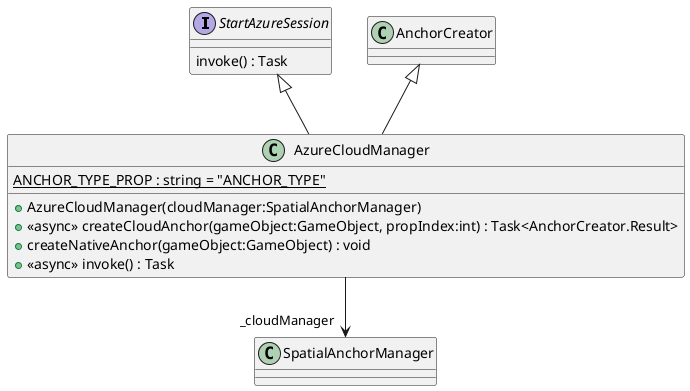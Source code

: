 @startuml
interface StartAzureSession {
    invoke() : Task
}
class AzureCloudManager {
    {static} ANCHOR_TYPE_PROP : string = "ANCHOR_TYPE"
    + AzureCloudManager(cloudManager:SpatialAnchorManager)
    + <<async>> createCloudAnchor(gameObject:GameObject, propIndex:int) : Task<AnchorCreator.Result>
    + createNativeAnchor(gameObject:GameObject) : void
    + <<async>> invoke() : Task
}
AnchorCreator <|-- AzureCloudManager
StartAzureSession <|-- AzureCloudManager
AzureCloudManager --> "_cloudManager" SpatialAnchorManager
@enduml
